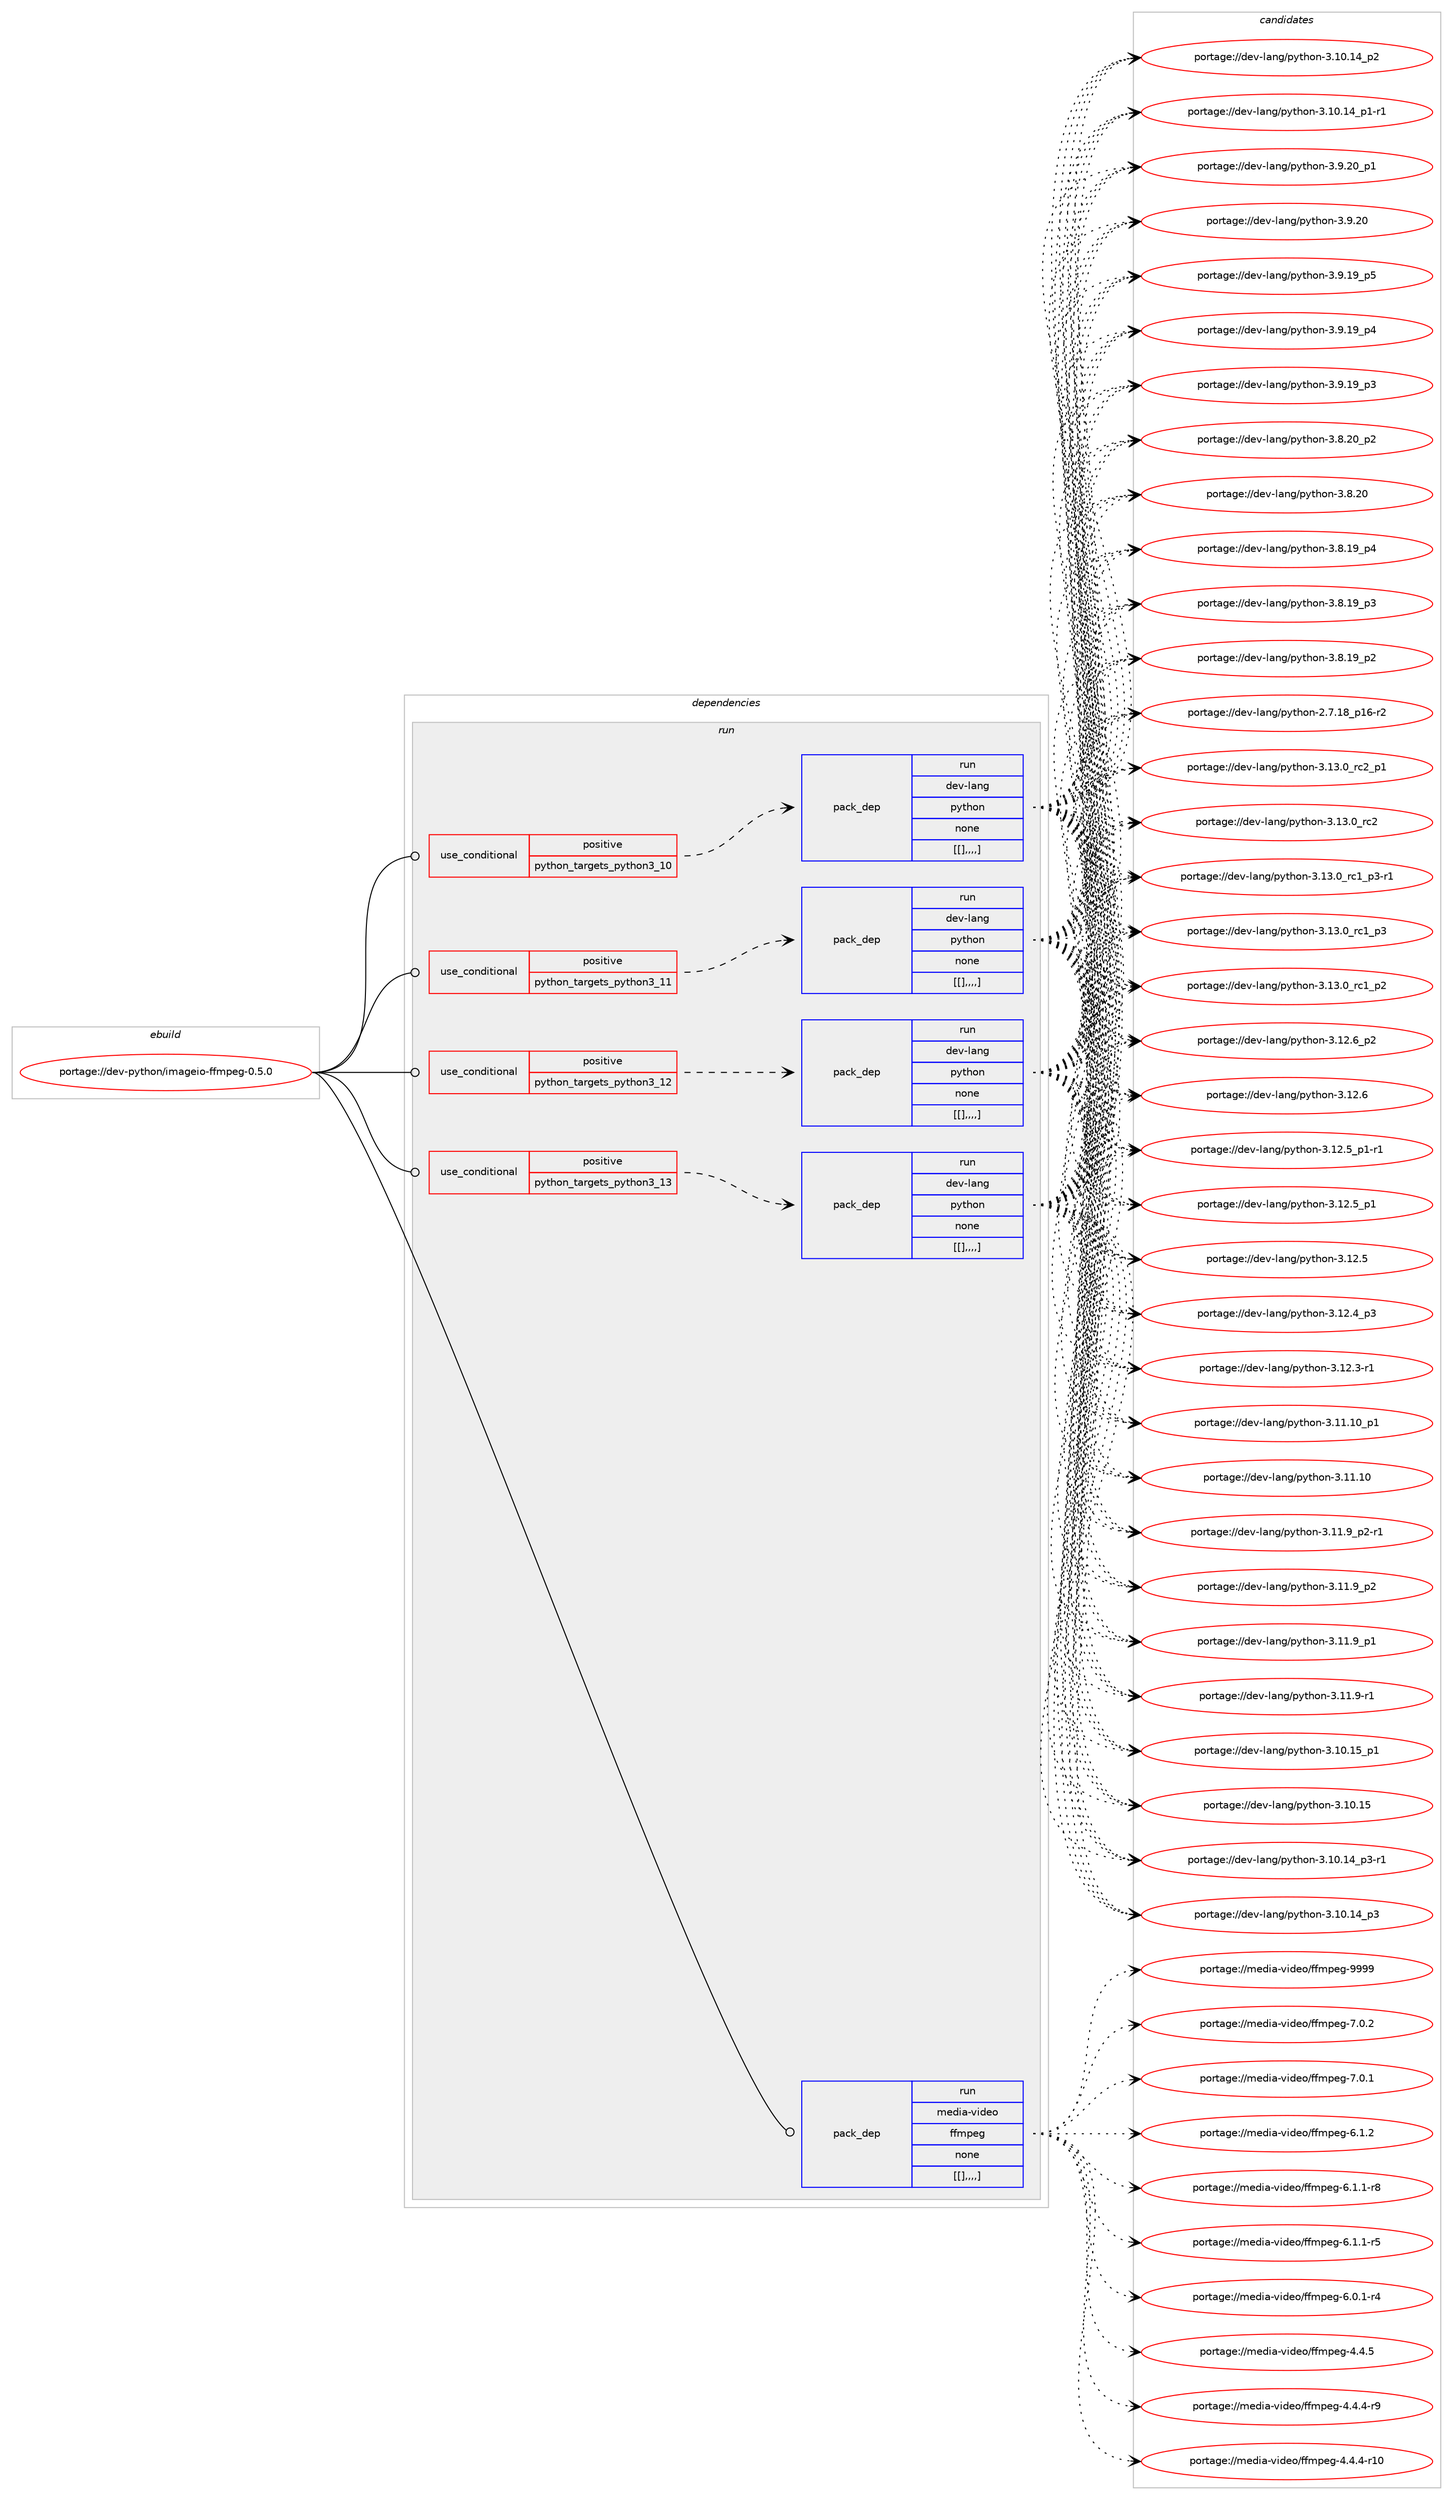 digraph prolog {

# *************
# Graph options
# *************

newrank=true;
concentrate=true;
compound=true;
graph [rankdir=LR,fontname=Helvetica,fontsize=10,ranksep=1.5];#, ranksep=2.5, nodesep=0.2];
edge  [arrowhead=vee];
node  [fontname=Helvetica,fontsize=10];

# **********
# The ebuild
# **********

subgraph cluster_leftcol {
color=gray;
label=<<i>ebuild</i>>;
id [label="portage://dev-python/imageio-ffmpeg-0.5.0", color=red, width=4, href="../dev-python/imageio-ffmpeg-0.5.0.svg"];
}

# ****************
# The dependencies
# ****************

subgraph cluster_midcol {
color=gray;
label=<<i>dependencies</i>>;
subgraph cluster_compile {
fillcolor="#eeeeee";
style=filled;
label=<<i>compile</i>>;
}
subgraph cluster_compileandrun {
fillcolor="#eeeeee";
style=filled;
label=<<i>compile and run</i>>;
}
subgraph cluster_run {
fillcolor="#eeeeee";
style=filled;
label=<<i>run</i>>;
subgraph cond34682 {
dependency149924 [label=<<TABLE BORDER="0" CELLBORDER="1" CELLSPACING="0" CELLPADDING="4"><TR><TD ROWSPAN="3" CELLPADDING="10">use_conditional</TD></TR><TR><TD>positive</TD></TR><TR><TD>python_targets_python3_10</TD></TR></TABLE>>, shape=none, color=red];
subgraph pack114028 {
dependency149925 [label=<<TABLE BORDER="0" CELLBORDER="1" CELLSPACING="0" CELLPADDING="4" WIDTH="220"><TR><TD ROWSPAN="6" CELLPADDING="30">pack_dep</TD></TR><TR><TD WIDTH="110">run</TD></TR><TR><TD>dev-lang</TD></TR><TR><TD>python</TD></TR><TR><TD>none</TD></TR><TR><TD>[[],,,,]</TD></TR></TABLE>>, shape=none, color=blue];
}
dependency149924:e -> dependency149925:w [weight=20,style="dashed",arrowhead="vee"];
}
id:e -> dependency149924:w [weight=20,style="solid",arrowhead="odot"];
subgraph cond34683 {
dependency149926 [label=<<TABLE BORDER="0" CELLBORDER="1" CELLSPACING="0" CELLPADDING="4"><TR><TD ROWSPAN="3" CELLPADDING="10">use_conditional</TD></TR><TR><TD>positive</TD></TR><TR><TD>python_targets_python3_11</TD></TR></TABLE>>, shape=none, color=red];
subgraph pack114029 {
dependency149927 [label=<<TABLE BORDER="0" CELLBORDER="1" CELLSPACING="0" CELLPADDING="4" WIDTH="220"><TR><TD ROWSPAN="6" CELLPADDING="30">pack_dep</TD></TR><TR><TD WIDTH="110">run</TD></TR><TR><TD>dev-lang</TD></TR><TR><TD>python</TD></TR><TR><TD>none</TD></TR><TR><TD>[[],,,,]</TD></TR></TABLE>>, shape=none, color=blue];
}
dependency149926:e -> dependency149927:w [weight=20,style="dashed",arrowhead="vee"];
}
id:e -> dependency149926:w [weight=20,style="solid",arrowhead="odot"];
subgraph cond34684 {
dependency149928 [label=<<TABLE BORDER="0" CELLBORDER="1" CELLSPACING="0" CELLPADDING="4"><TR><TD ROWSPAN="3" CELLPADDING="10">use_conditional</TD></TR><TR><TD>positive</TD></TR><TR><TD>python_targets_python3_12</TD></TR></TABLE>>, shape=none, color=red];
subgraph pack114030 {
dependency149929 [label=<<TABLE BORDER="0" CELLBORDER="1" CELLSPACING="0" CELLPADDING="4" WIDTH="220"><TR><TD ROWSPAN="6" CELLPADDING="30">pack_dep</TD></TR><TR><TD WIDTH="110">run</TD></TR><TR><TD>dev-lang</TD></TR><TR><TD>python</TD></TR><TR><TD>none</TD></TR><TR><TD>[[],,,,]</TD></TR></TABLE>>, shape=none, color=blue];
}
dependency149928:e -> dependency149929:w [weight=20,style="dashed",arrowhead="vee"];
}
id:e -> dependency149928:w [weight=20,style="solid",arrowhead="odot"];
subgraph cond34685 {
dependency149930 [label=<<TABLE BORDER="0" CELLBORDER="1" CELLSPACING="0" CELLPADDING="4"><TR><TD ROWSPAN="3" CELLPADDING="10">use_conditional</TD></TR><TR><TD>positive</TD></TR><TR><TD>python_targets_python3_13</TD></TR></TABLE>>, shape=none, color=red];
subgraph pack114031 {
dependency149931 [label=<<TABLE BORDER="0" CELLBORDER="1" CELLSPACING="0" CELLPADDING="4" WIDTH="220"><TR><TD ROWSPAN="6" CELLPADDING="30">pack_dep</TD></TR><TR><TD WIDTH="110">run</TD></TR><TR><TD>dev-lang</TD></TR><TR><TD>python</TD></TR><TR><TD>none</TD></TR><TR><TD>[[],,,,]</TD></TR></TABLE>>, shape=none, color=blue];
}
dependency149930:e -> dependency149931:w [weight=20,style="dashed",arrowhead="vee"];
}
id:e -> dependency149930:w [weight=20,style="solid",arrowhead="odot"];
subgraph pack114032 {
dependency149932 [label=<<TABLE BORDER="0" CELLBORDER="1" CELLSPACING="0" CELLPADDING="4" WIDTH="220"><TR><TD ROWSPAN="6" CELLPADDING="30">pack_dep</TD></TR><TR><TD WIDTH="110">run</TD></TR><TR><TD>media-video</TD></TR><TR><TD>ffmpeg</TD></TR><TR><TD>none</TD></TR><TR><TD>[[],,,,]</TD></TR></TABLE>>, shape=none, color=blue];
}
id:e -> dependency149932:w [weight=20,style="solid",arrowhead="odot"];
}
}

# **************
# The candidates
# **************

subgraph cluster_choices {
rank=same;
color=gray;
label=<<i>candidates</i>>;

subgraph choice114028 {
color=black;
nodesep=1;
choice100101118451089711010347112121116104111110455146495146489511499509511249 [label="portage://dev-lang/python-3.13.0_rc2_p1", color=red, width=4,href="../dev-lang/python-3.13.0_rc2_p1.svg"];
choice10010111845108971101034711212111610411111045514649514648951149950 [label="portage://dev-lang/python-3.13.0_rc2", color=red, width=4,href="../dev-lang/python-3.13.0_rc2.svg"];
choice1001011184510897110103471121211161041111104551464951464895114994995112514511449 [label="portage://dev-lang/python-3.13.0_rc1_p3-r1", color=red, width=4,href="../dev-lang/python-3.13.0_rc1_p3-r1.svg"];
choice100101118451089711010347112121116104111110455146495146489511499499511251 [label="portage://dev-lang/python-3.13.0_rc1_p3", color=red, width=4,href="../dev-lang/python-3.13.0_rc1_p3.svg"];
choice100101118451089711010347112121116104111110455146495146489511499499511250 [label="portage://dev-lang/python-3.13.0_rc1_p2", color=red, width=4,href="../dev-lang/python-3.13.0_rc1_p2.svg"];
choice100101118451089711010347112121116104111110455146495046549511250 [label="portage://dev-lang/python-3.12.6_p2", color=red, width=4,href="../dev-lang/python-3.12.6_p2.svg"];
choice10010111845108971101034711212111610411111045514649504654 [label="portage://dev-lang/python-3.12.6", color=red, width=4,href="../dev-lang/python-3.12.6.svg"];
choice1001011184510897110103471121211161041111104551464950465395112494511449 [label="portage://dev-lang/python-3.12.5_p1-r1", color=red, width=4,href="../dev-lang/python-3.12.5_p1-r1.svg"];
choice100101118451089711010347112121116104111110455146495046539511249 [label="portage://dev-lang/python-3.12.5_p1", color=red, width=4,href="../dev-lang/python-3.12.5_p1.svg"];
choice10010111845108971101034711212111610411111045514649504653 [label="portage://dev-lang/python-3.12.5", color=red, width=4,href="../dev-lang/python-3.12.5.svg"];
choice100101118451089711010347112121116104111110455146495046529511251 [label="portage://dev-lang/python-3.12.4_p3", color=red, width=4,href="../dev-lang/python-3.12.4_p3.svg"];
choice100101118451089711010347112121116104111110455146495046514511449 [label="portage://dev-lang/python-3.12.3-r1", color=red, width=4,href="../dev-lang/python-3.12.3-r1.svg"];
choice10010111845108971101034711212111610411111045514649494649489511249 [label="portage://dev-lang/python-3.11.10_p1", color=red, width=4,href="../dev-lang/python-3.11.10_p1.svg"];
choice1001011184510897110103471121211161041111104551464949464948 [label="portage://dev-lang/python-3.11.10", color=red, width=4,href="../dev-lang/python-3.11.10.svg"];
choice1001011184510897110103471121211161041111104551464949465795112504511449 [label="portage://dev-lang/python-3.11.9_p2-r1", color=red, width=4,href="../dev-lang/python-3.11.9_p2-r1.svg"];
choice100101118451089711010347112121116104111110455146494946579511250 [label="portage://dev-lang/python-3.11.9_p2", color=red, width=4,href="../dev-lang/python-3.11.9_p2.svg"];
choice100101118451089711010347112121116104111110455146494946579511249 [label="portage://dev-lang/python-3.11.9_p1", color=red, width=4,href="../dev-lang/python-3.11.9_p1.svg"];
choice100101118451089711010347112121116104111110455146494946574511449 [label="portage://dev-lang/python-3.11.9-r1", color=red, width=4,href="../dev-lang/python-3.11.9-r1.svg"];
choice10010111845108971101034711212111610411111045514649484649539511249 [label="portage://dev-lang/python-3.10.15_p1", color=red, width=4,href="../dev-lang/python-3.10.15_p1.svg"];
choice1001011184510897110103471121211161041111104551464948464953 [label="portage://dev-lang/python-3.10.15", color=red, width=4,href="../dev-lang/python-3.10.15.svg"];
choice100101118451089711010347112121116104111110455146494846495295112514511449 [label="portage://dev-lang/python-3.10.14_p3-r1", color=red, width=4,href="../dev-lang/python-3.10.14_p3-r1.svg"];
choice10010111845108971101034711212111610411111045514649484649529511251 [label="portage://dev-lang/python-3.10.14_p3", color=red, width=4,href="../dev-lang/python-3.10.14_p3.svg"];
choice10010111845108971101034711212111610411111045514649484649529511250 [label="portage://dev-lang/python-3.10.14_p2", color=red, width=4,href="../dev-lang/python-3.10.14_p2.svg"];
choice100101118451089711010347112121116104111110455146494846495295112494511449 [label="portage://dev-lang/python-3.10.14_p1-r1", color=red, width=4,href="../dev-lang/python-3.10.14_p1-r1.svg"];
choice100101118451089711010347112121116104111110455146574650489511249 [label="portage://dev-lang/python-3.9.20_p1", color=red, width=4,href="../dev-lang/python-3.9.20_p1.svg"];
choice10010111845108971101034711212111610411111045514657465048 [label="portage://dev-lang/python-3.9.20", color=red, width=4,href="../dev-lang/python-3.9.20.svg"];
choice100101118451089711010347112121116104111110455146574649579511253 [label="portage://dev-lang/python-3.9.19_p5", color=red, width=4,href="../dev-lang/python-3.9.19_p5.svg"];
choice100101118451089711010347112121116104111110455146574649579511252 [label="portage://dev-lang/python-3.9.19_p4", color=red, width=4,href="../dev-lang/python-3.9.19_p4.svg"];
choice100101118451089711010347112121116104111110455146574649579511251 [label="portage://dev-lang/python-3.9.19_p3", color=red, width=4,href="../dev-lang/python-3.9.19_p3.svg"];
choice100101118451089711010347112121116104111110455146564650489511250 [label="portage://dev-lang/python-3.8.20_p2", color=red, width=4,href="../dev-lang/python-3.8.20_p2.svg"];
choice10010111845108971101034711212111610411111045514656465048 [label="portage://dev-lang/python-3.8.20", color=red, width=4,href="../dev-lang/python-3.8.20.svg"];
choice100101118451089711010347112121116104111110455146564649579511252 [label="portage://dev-lang/python-3.8.19_p4", color=red, width=4,href="../dev-lang/python-3.8.19_p4.svg"];
choice100101118451089711010347112121116104111110455146564649579511251 [label="portage://dev-lang/python-3.8.19_p3", color=red, width=4,href="../dev-lang/python-3.8.19_p3.svg"];
choice100101118451089711010347112121116104111110455146564649579511250 [label="portage://dev-lang/python-3.8.19_p2", color=red, width=4,href="../dev-lang/python-3.8.19_p2.svg"];
choice100101118451089711010347112121116104111110455046554649569511249544511450 [label="portage://dev-lang/python-2.7.18_p16-r2", color=red, width=4,href="../dev-lang/python-2.7.18_p16-r2.svg"];
dependency149925:e -> choice100101118451089711010347112121116104111110455146495146489511499509511249:w [style=dotted,weight="100"];
dependency149925:e -> choice10010111845108971101034711212111610411111045514649514648951149950:w [style=dotted,weight="100"];
dependency149925:e -> choice1001011184510897110103471121211161041111104551464951464895114994995112514511449:w [style=dotted,weight="100"];
dependency149925:e -> choice100101118451089711010347112121116104111110455146495146489511499499511251:w [style=dotted,weight="100"];
dependency149925:e -> choice100101118451089711010347112121116104111110455146495146489511499499511250:w [style=dotted,weight="100"];
dependency149925:e -> choice100101118451089711010347112121116104111110455146495046549511250:w [style=dotted,weight="100"];
dependency149925:e -> choice10010111845108971101034711212111610411111045514649504654:w [style=dotted,weight="100"];
dependency149925:e -> choice1001011184510897110103471121211161041111104551464950465395112494511449:w [style=dotted,weight="100"];
dependency149925:e -> choice100101118451089711010347112121116104111110455146495046539511249:w [style=dotted,weight="100"];
dependency149925:e -> choice10010111845108971101034711212111610411111045514649504653:w [style=dotted,weight="100"];
dependency149925:e -> choice100101118451089711010347112121116104111110455146495046529511251:w [style=dotted,weight="100"];
dependency149925:e -> choice100101118451089711010347112121116104111110455146495046514511449:w [style=dotted,weight="100"];
dependency149925:e -> choice10010111845108971101034711212111610411111045514649494649489511249:w [style=dotted,weight="100"];
dependency149925:e -> choice1001011184510897110103471121211161041111104551464949464948:w [style=dotted,weight="100"];
dependency149925:e -> choice1001011184510897110103471121211161041111104551464949465795112504511449:w [style=dotted,weight="100"];
dependency149925:e -> choice100101118451089711010347112121116104111110455146494946579511250:w [style=dotted,weight="100"];
dependency149925:e -> choice100101118451089711010347112121116104111110455146494946579511249:w [style=dotted,weight="100"];
dependency149925:e -> choice100101118451089711010347112121116104111110455146494946574511449:w [style=dotted,weight="100"];
dependency149925:e -> choice10010111845108971101034711212111610411111045514649484649539511249:w [style=dotted,weight="100"];
dependency149925:e -> choice1001011184510897110103471121211161041111104551464948464953:w [style=dotted,weight="100"];
dependency149925:e -> choice100101118451089711010347112121116104111110455146494846495295112514511449:w [style=dotted,weight="100"];
dependency149925:e -> choice10010111845108971101034711212111610411111045514649484649529511251:w [style=dotted,weight="100"];
dependency149925:e -> choice10010111845108971101034711212111610411111045514649484649529511250:w [style=dotted,weight="100"];
dependency149925:e -> choice100101118451089711010347112121116104111110455146494846495295112494511449:w [style=dotted,weight="100"];
dependency149925:e -> choice100101118451089711010347112121116104111110455146574650489511249:w [style=dotted,weight="100"];
dependency149925:e -> choice10010111845108971101034711212111610411111045514657465048:w [style=dotted,weight="100"];
dependency149925:e -> choice100101118451089711010347112121116104111110455146574649579511253:w [style=dotted,weight="100"];
dependency149925:e -> choice100101118451089711010347112121116104111110455146574649579511252:w [style=dotted,weight="100"];
dependency149925:e -> choice100101118451089711010347112121116104111110455146574649579511251:w [style=dotted,weight="100"];
dependency149925:e -> choice100101118451089711010347112121116104111110455146564650489511250:w [style=dotted,weight="100"];
dependency149925:e -> choice10010111845108971101034711212111610411111045514656465048:w [style=dotted,weight="100"];
dependency149925:e -> choice100101118451089711010347112121116104111110455146564649579511252:w [style=dotted,weight="100"];
dependency149925:e -> choice100101118451089711010347112121116104111110455146564649579511251:w [style=dotted,weight="100"];
dependency149925:e -> choice100101118451089711010347112121116104111110455146564649579511250:w [style=dotted,weight="100"];
dependency149925:e -> choice100101118451089711010347112121116104111110455046554649569511249544511450:w [style=dotted,weight="100"];
}
subgraph choice114029 {
color=black;
nodesep=1;
choice100101118451089711010347112121116104111110455146495146489511499509511249 [label="portage://dev-lang/python-3.13.0_rc2_p1", color=red, width=4,href="../dev-lang/python-3.13.0_rc2_p1.svg"];
choice10010111845108971101034711212111610411111045514649514648951149950 [label="portage://dev-lang/python-3.13.0_rc2", color=red, width=4,href="../dev-lang/python-3.13.0_rc2.svg"];
choice1001011184510897110103471121211161041111104551464951464895114994995112514511449 [label="portage://dev-lang/python-3.13.0_rc1_p3-r1", color=red, width=4,href="../dev-lang/python-3.13.0_rc1_p3-r1.svg"];
choice100101118451089711010347112121116104111110455146495146489511499499511251 [label="portage://dev-lang/python-3.13.0_rc1_p3", color=red, width=4,href="../dev-lang/python-3.13.0_rc1_p3.svg"];
choice100101118451089711010347112121116104111110455146495146489511499499511250 [label="portage://dev-lang/python-3.13.0_rc1_p2", color=red, width=4,href="../dev-lang/python-3.13.0_rc1_p2.svg"];
choice100101118451089711010347112121116104111110455146495046549511250 [label="portage://dev-lang/python-3.12.6_p2", color=red, width=4,href="../dev-lang/python-3.12.6_p2.svg"];
choice10010111845108971101034711212111610411111045514649504654 [label="portage://dev-lang/python-3.12.6", color=red, width=4,href="../dev-lang/python-3.12.6.svg"];
choice1001011184510897110103471121211161041111104551464950465395112494511449 [label="portage://dev-lang/python-3.12.5_p1-r1", color=red, width=4,href="../dev-lang/python-3.12.5_p1-r1.svg"];
choice100101118451089711010347112121116104111110455146495046539511249 [label="portage://dev-lang/python-3.12.5_p1", color=red, width=4,href="../dev-lang/python-3.12.5_p1.svg"];
choice10010111845108971101034711212111610411111045514649504653 [label="portage://dev-lang/python-3.12.5", color=red, width=4,href="../dev-lang/python-3.12.5.svg"];
choice100101118451089711010347112121116104111110455146495046529511251 [label="portage://dev-lang/python-3.12.4_p3", color=red, width=4,href="../dev-lang/python-3.12.4_p3.svg"];
choice100101118451089711010347112121116104111110455146495046514511449 [label="portage://dev-lang/python-3.12.3-r1", color=red, width=4,href="../dev-lang/python-3.12.3-r1.svg"];
choice10010111845108971101034711212111610411111045514649494649489511249 [label="portage://dev-lang/python-3.11.10_p1", color=red, width=4,href="../dev-lang/python-3.11.10_p1.svg"];
choice1001011184510897110103471121211161041111104551464949464948 [label="portage://dev-lang/python-3.11.10", color=red, width=4,href="../dev-lang/python-3.11.10.svg"];
choice1001011184510897110103471121211161041111104551464949465795112504511449 [label="portage://dev-lang/python-3.11.9_p2-r1", color=red, width=4,href="../dev-lang/python-3.11.9_p2-r1.svg"];
choice100101118451089711010347112121116104111110455146494946579511250 [label="portage://dev-lang/python-3.11.9_p2", color=red, width=4,href="../dev-lang/python-3.11.9_p2.svg"];
choice100101118451089711010347112121116104111110455146494946579511249 [label="portage://dev-lang/python-3.11.9_p1", color=red, width=4,href="../dev-lang/python-3.11.9_p1.svg"];
choice100101118451089711010347112121116104111110455146494946574511449 [label="portage://dev-lang/python-3.11.9-r1", color=red, width=4,href="../dev-lang/python-3.11.9-r1.svg"];
choice10010111845108971101034711212111610411111045514649484649539511249 [label="portage://dev-lang/python-3.10.15_p1", color=red, width=4,href="../dev-lang/python-3.10.15_p1.svg"];
choice1001011184510897110103471121211161041111104551464948464953 [label="portage://dev-lang/python-3.10.15", color=red, width=4,href="../dev-lang/python-3.10.15.svg"];
choice100101118451089711010347112121116104111110455146494846495295112514511449 [label="portage://dev-lang/python-3.10.14_p3-r1", color=red, width=4,href="../dev-lang/python-3.10.14_p3-r1.svg"];
choice10010111845108971101034711212111610411111045514649484649529511251 [label="portage://dev-lang/python-3.10.14_p3", color=red, width=4,href="../dev-lang/python-3.10.14_p3.svg"];
choice10010111845108971101034711212111610411111045514649484649529511250 [label="portage://dev-lang/python-3.10.14_p2", color=red, width=4,href="../dev-lang/python-3.10.14_p2.svg"];
choice100101118451089711010347112121116104111110455146494846495295112494511449 [label="portage://dev-lang/python-3.10.14_p1-r1", color=red, width=4,href="../dev-lang/python-3.10.14_p1-r1.svg"];
choice100101118451089711010347112121116104111110455146574650489511249 [label="portage://dev-lang/python-3.9.20_p1", color=red, width=4,href="../dev-lang/python-3.9.20_p1.svg"];
choice10010111845108971101034711212111610411111045514657465048 [label="portage://dev-lang/python-3.9.20", color=red, width=4,href="../dev-lang/python-3.9.20.svg"];
choice100101118451089711010347112121116104111110455146574649579511253 [label="portage://dev-lang/python-3.9.19_p5", color=red, width=4,href="../dev-lang/python-3.9.19_p5.svg"];
choice100101118451089711010347112121116104111110455146574649579511252 [label="portage://dev-lang/python-3.9.19_p4", color=red, width=4,href="../dev-lang/python-3.9.19_p4.svg"];
choice100101118451089711010347112121116104111110455146574649579511251 [label="portage://dev-lang/python-3.9.19_p3", color=red, width=4,href="../dev-lang/python-3.9.19_p3.svg"];
choice100101118451089711010347112121116104111110455146564650489511250 [label="portage://dev-lang/python-3.8.20_p2", color=red, width=4,href="../dev-lang/python-3.8.20_p2.svg"];
choice10010111845108971101034711212111610411111045514656465048 [label="portage://dev-lang/python-3.8.20", color=red, width=4,href="../dev-lang/python-3.8.20.svg"];
choice100101118451089711010347112121116104111110455146564649579511252 [label="portage://dev-lang/python-3.8.19_p4", color=red, width=4,href="../dev-lang/python-3.8.19_p4.svg"];
choice100101118451089711010347112121116104111110455146564649579511251 [label="portage://dev-lang/python-3.8.19_p3", color=red, width=4,href="../dev-lang/python-3.8.19_p3.svg"];
choice100101118451089711010347112121116104111110455146564649579511250 [label="portage://dev-lang/python-3.8.19_p2", color=red, width=4,href="../dev-lang/python-3.8.19_p2.svg"];
choice100101118451089711010347112121116104111110455046554649569511249544511450 [label="portage://dev-lang/python-2.7.18_p16-r2", color=red, width=4,href="../dev-lang/python-2.7.18_p16-r2.svg"];
dependency149927:e -> choice100101118451089711010347112121116104111110455146495146489511499509511249:w [style=dotted,weight="100"];
dependency149927:e -> choice10010111845108971101034711212111610411111045514649514648951149950:w [style=dotted,weight="100"];
dependency149927:e -> choice1001011184510897110103471121211161041111104551464951464895114994995112514511449:w [style=dotted,weight="100"];
dependency149927:e -> choice100101118451089711010347112121116104111110455146495146489511499499511251:w [style=dotted,weight="100"];
dependency149927:e -> choice100101118451089711010347112121116104111110455146495146489511499499511250:w [style=dotted,weight="100"];
dependency149927:e -> choice100101118451089711010347112121116104111110455146495046549511250:w [style=dotted,weight="100"];
dependency149927:e -> choice10010111845108971101034711212111610411111045514649504654:w [style=dotted,weight="100"];
dependency149927:e -> choice1001011184510897110103471121211161041111104551464950465395112494511449:w [style=dotted,weight="100"];
dependency149927:e -> choice100101118451089711010347112121116104111110455146495046539511249:w [style=dotted,weight="100"];
dependency149927:e -> choice10010111845108971101034711212111610411111045514649504653:w [style=dotted,weight="100"];
dependency149927:e -> choice100101118451089711010347112121116104111110455146495046529511251:w [style=dotted,weight="100"];
dependency149927:e -> choice100101118451089711010347112121116104111110455146495046514511449:w [style=dotted,weight="100"];
dependency149927:e -> choice10010111845108971101034711212111610411111045514649494649489511249:w [style=dotted,weight="100"];
dependency149927:e -> choice1001011184510897110103471121211161041111104551464949464948:w [style=dotted,weight="100"];
dependency149927:e -> choice1001011184510897110103471121211161041111104551464949465795112504511449:w [style=dotted,weight="100"];
dependency149927:e -> choice100101118451089711010347112121116104111110455146494946579511250:w [style=dotted,weight="100"];
dependency149927:e -> choice100101118451089711010347112121116104111110455146494946579511249:w [style=dotted,weight="100"];
dependency149927:e -> choice100101118451089711010347112121116104111110455146494946574511449:w [style=dotted,weight="100"];
dependency149927:e -> choice10010111845108971101034711212111610411111045514649484649539511249:w [style=dotted,weight="100"];
dependency149927:e -> choice1001011184510897110103471121211161041111104551464948464953:w [style=dotted,weight="100"];
dependency149927:e -> choice100101118451089711010347112121116104111110455146494846495295112514511449:w [style=dotted,weight="100"];
dependency149927:e -> choice10010111845108971101034711212111610411111045514649484649529511251:w [style=dotted,weight="100"];
dependency149927:e -> choice10010111845108971101034711212111610411111045514649484649529511250:w [style=dotted,weight="100"];
dependency149927:e -> choice100101118451089711010347112121116104111110455146494846495295112494511449:w [style=dotted,weight="100"];
dependency149927:e -> choice100101118451089711010347112121116104111110455146574650489511249:w [style=dotted,weight="100"];
dependency149927:e -> choice10010111845108971101034711212111610411111045514657465048:w [style=dotted,weight="100"];
dependency149927:e -> choice100101118451089711010347112121116104111110455146574649579511253:w [style=dotted,weight="100"];
dependency149927:e -> choice100101118451089711010347112121116104111110455146574649579511252:w [style=dotted,weight="100"];
dependency149927:e -> choice100101118451089711010347112121116104111110455146574649579511251:w [style=dotted,weight="100"];
dependency149927:e -> choice100101118451089711010347112121116104111110455146564650489511250:w [style=dotted,weight="100"];
dependency149927:e -> choice10010111845108971101034711212111610411111045514656465048:w [style=dotted,weight="100"];
dependency149927:e -> choice100101118451089711010347112121116104111110455146564649579511252:w [style=dotted,weight="100"];
dependency149927:e -> choice100101118451089711010347112121116104111110455146564649579511251:w [style=dotted,weight="100"];
dependency149927:e -> choice100101118451089711010347112121116104111110455146564649579511250:w [style=dotted,weight="100"];
dependency149927:e -> choice100101118451089711010347112121116104111110455046554649569511249544511450:w [style=dotted,weight="100"];
}
subgraph choice114030 {
color=black;
nodesep=1;
choice100101118451089711010347112121116104111110455146495146489511499509511249 [label="portage://dev-lang/python-3.13.0_rc2_p1", color=red, width=4,href="../dev-lang/python-3.13.0_rc2_p1.svg"];
choice10010111845108971101034711212111610411111045514649514648951149950 [label="portage://dev-lang/python-3.13.0_rc2", color=red, width=4,href="../dev-lang/python-3.13.0_rc2.svg"];
choice1001011184510897110103471121211161041111104551464951464895114994995112514511449 [label="portage://dev-lang/python-3.13.0_rc1_p3-r1", color=red, width=4,href="../dev-lang/python-3.13.0_rc1_p3-r1.svg"];
choice100101118451089711010347112121116104111110455146495146489511499499511251 [label="portage://dev-lang/python-3.13.0_rc1_p3", color=red, width=4,href="../dev-lang/python-3.13.0_rc1_p3.svg"];
choice100101118451089711010347112121116104111110455146495146489511499499511250 [label="portage://dev-lang/python-3.13.0_rc1_p2", color=red, width=4,href="../dev-lang/python-3.13.0_rc1_p2.svg"];
choice100101118451089711010347112121116104111110455146495046549511250 [label="portage://dev-lang/python-3.12.6_p2", color=red, width=4,href="../dev-lang/python-3.12.6_p2.svg"];
choice10010111845108971101034711212111610411111045514649504654 [label="portage://dev-lang/python-3.12.6", color=red, width=4,href="../dev-lang/python-3.12.6.svg"];
choice1001011184510897110103471121211161041111104551464950465395112494511449 [label="portage://dev-lang/python-3.12.5_p1-r1", color=red, width=4,href="../dev-lang/python-3.12.5_p1-r1.svg"];
choice100101118451089711010347112121116104111110455146495046539511249 [label="portage://dev-lang/python-3.12.5_p1", color=red, width=4,href="../dev-lang/python-3.12.5_p1.svg"];
choice10010111845108971101034711212111610411111045514649504653 [label="portage://dev-lang/python-3.12.5", color=red, width=4,href="../dev-lang/python-3.12.5.svg"];
choice100101118451089711010347112121116104111110455146495046529511251 [label="portage://dev-lang/python-3.12.4_p3", color=red, width=4,href="../dev-lang/python-3.12.4_p3.svg"];
choice100101118451089711010347112121116104111110455146495046514511449 [label="portage://dev-lang/python-3.12.3-r1", color=red, width=4,href="../dev-lang/python-3.12.3-r1.svg"];
choice10010111845108971101034711212111610411111045514649494649489511249 [label="portage://dev-lang/python-3.11.10_p1", color=red, width=4,href="../dev-lang/python-3.11.10_p1.svg"];
choice1001011184510897110103471121211161041111104551464949464948 [label="portage://dev-lang/python-3.11.10", color=red, width=4,href="../dev-lang/python-3.11.10.svg"];
choice1001011184510897110103471121211161041111104551464949465795112504511449 [label="portage://dev-lang/python-3.11.9_p2-r1", color=red, width=4,href="../dev-lang/python-3.11.9_p2-r1.svg"];
choice100101118451089711010347112121116104111110455146494946579511250 [label="portage://dev-lang/python-3.11.9_p2", color=red, width=4,href="../dev-lang/python-3.11.9_p2.svg"];
choice100101118451089711010347112121116104111110455146494946579511249 [label="portage://dev-lang/python-3.11.9_p1", color=red, width=4,href="../dev-lang/python-3.11.9_p1.svg"];
choice100101118451089711010347112121116104111110455146494946574511449 [label="portage://dev-lang/python-3.11.9-r1", color=red, width=4,href="../dev-lang/python-3.11.9-r1.svg"];
choice10010111845108971101034711212111610411111045514649484649539511249 [label="portage://dev-lang/python-3.10.15_p1", color=red, width=4,href="../dev-lang/python-3.10.15_p1.svg"];
choice1001011184510897110103471121211161041111104551464948464953 [label="portage://dev-lang/python-3.10.15", color=red, width=4,href="../dev-lang/python-3.10.15.svg"];
choice100101118451089711010347112121116104111110455146494846495295112514511449 [label="portage://dev-lang/python-3.10.14_p3-r1", color=red, width=4,href="../dev-lang/python-3.10.14_p3-r1.svg"];
choice10010111845108971101034711212111610411111045514649484649529511251 [label="portage://dev-lang/python-3.10.14_p3", color=red, width=4,href="../dev-lang/python-3.10.14_p3.svg"];
choice10010111845108971101034711212111610411111045514649484649529511250 [label="portage://dev-lang/python-3.10.14_p2", color=red, width=4,href="../dev-lang/python-3.10.14_p2.svg"];
choice100101118451089711010347112121116104111110455146494846495295112494511449 [label="portage://dev-lang/python-3.10.14_p1-r1", color=red, width=4,href="../dev-lang/python-3.10.14_p1-r1.svg"];
choice100101118451089711010347112121116104111110455146574650489511249 [label="portage://dev-lang/python-3.9.20_p1", color=red, width=4,href="../dev-lang/python-3.9.20_p1.svg"];
choice10010111845108971101034711212111610411111045514657465048 [label="portage://dev-lang/python-3.9.20", color=red, width=4,href="../dev-lang/python-3.9.20.svg"];
choice100101118451089711010347112121116104111110455146574649579511253 [label="portage://dev-lang/python-3.9.19_p5", color=red, width=4,href="../dev-lang/python-3.9.19_p5.svg"];
choice100101118451089711010347112121116104111110455146574649579511252 [label="portage://dev-lang/python-3.9.19_p4", color=red, width=4,href="../dev-lang/python-3.9.19_p4.svg"];
choice100101118451089711010347112121116104111110455146574649579511251 [label="portage://dev-lang/python-3.9.19_p3", color=red, width=4,href="../dev-lang/python-3.9.19_p3.svg"];
choice100101118451089711010347112121116104111110455146564650489511250 [label="portage://dev-lang/python-3.8.20_p2", color=red, width=4,href="../dev-lang/python-3.8.20_p2.svg"];
choice10010111845108971101034711212111610411111045514656465048 [label="portage://dev-lang/python-3.8.20", color=red, width=4,href="../dev-lang/python-3.8.20.svg"];
choice100101118451089711010347112121116104111110455146564649579511252 [label="portage://dev-lang/python-3.8.19_p4", color=red, width=4,href="../dev-lang/python-3.8.19_p4.svg"];
choice100101118451089711010347112121116104111110455146564649579511251 [label="portage://dev-lang/python-3.8.19_p3", color=red, width=4,href="../dev-lang/python-3.8.19_p3.svg"];
choice100101118451089711010347112121116104111110455146564649579511250 [label="portage://dev-lang/python-3.8.19_p2", color=red, width=4,href="../dev-lang/python-3.8.19_p2.svg"];
choice100101118451089711010347112121116104111110455046554649569511249544511450 [label="portage://dev-lang/python-2.7.18_p16-r2", color=red, width=4,href="../dev-lang/python-2.7.18_p16-r2.svg"];
dependency149929:e -> choice100101118451089711010347112121116104111110455146495146489511499509511249:w [style=dotted,weight="100"];
dependency149929:e -> choice10010111845108971101034711212111610411111045514649514648951149950:w [style=dotted,weight="100"];
dependency149929:e -> choice1001011184510897110103471121211161041111104551464951464895114994995112514511449:w [style=dotted,weight="100"];
dependency149929:e -> choice100101118451089711010347112121116104111110455146495146489511499499511251:w [style=dotted,weight="100"];
dependency149929:e -> choice100101118451089711010347112121116104111110455146495146489511499499511250:w [style=dotted,weight="100"];
dependency149929:e -> choice100101118451089711010347112121116104111110455146495046549511250:w [style=dotted,weight="100"];
dependency149929:e -> choice10010111845108971101034711212111610411111045514649504654:w [style=dotted,weight="100"];
dependency149929:e -> choice1001011184510897110103471121211161041111104551464950465395112494511449:w [style=dotted,weight="100"];
dependency149929:e -> choice100101118451089711010347112121116104111110455146495046539511249:w [style=dotted,weight="100"];
dependency149929:e -> choice10010111845108971101034711212111610411111045514649504653:w [style=dotted,weight="100"];
dependency149929:e -> choice100101118451089711010347112121116104111110455146495046529511251:w [style=dotted,weight="100"];
dependency149929:e -> choice100101118451089711010347112121116104111110455146495046514511449:w [style=dotted,weight="100"];
dependency149929:e -> choice10010111845108971101034711212111610411111045514649494649489511249:w [style=dotted,weight="100"];
dependency149929:e -> choice1001011184510897110103471121211161041111104551464949464948:w [style=dotted,weight="100"];
dependency149929:e -> choice1001011184510897110103471121211161041111104551464949465795112504511449:w [style=dotted,weight="100"];
dependency149929:e -> choice100101118451089711010347112121116104111110455146494946579511250:w [style=dotted,weight="100"];
dependency149929:e -> choice100101118451089711010347112121116104111110455146494946579511249:w [style=dotted,weight="100"];
dependency149929:e -> choice100101118451089711010347112121116104111110455146494946574511449:w [style=dotted,weight="100"];
dependency149929:e -> choice10010111845108971101034711212111610411111045514649484649539511249:w [style=dotted,weight="100"];
dependency149929:e -> choice1001011184510897110103471121211161041111104551464948464953:w [style=dotted,weight="100"];
dependency149929:e -> choice100101118451089711010347112121116104111110455146494846495295112514511449:w [style=dotted,weight="100"];
dependency149929:e -> choice10010111845108971101034711212111610411111045514649484649529511251:w [style=dotted,weight="100"];
dependency149929:e -> choice10010111845108971101034711212111610411111045514649484649529511250:w [style=dotted,weight="100"];
dependency149929:e -> choice100101118451089711010347112121116104111110455146494846495295112494511449:w [style=dotted,weight="100"];
dependency149929:e -> choice100101118451089711010347112121116104111110455146574650489511249:w [style=dotted,weight="100"];
dependency149929:e -> choice10010111845108971101034711212111610411111045514657465048:w [style=dotted,weight="100"];
dependency149929:e -> choice100101118451089711010347112121116104111110455146574649579511253:w [style=dotted,weight="100"];
dependency149929:e -> choice100101118451089711010347112121116104111110455146574649579511252:w [style=dotted,weight="100"];
dependency149929:e -> choice100101118451089711010347112121116104111110455146574649579511251:w [style=dotted,weight="100"];
dependency149929:e -> choice100101118451089711010347112121116104111110455146564650489511250:w [style=dotted,weight="100"];
dependency149929:e -> choice10010111845108971101034711212111610411111045514656465048:w [style=dotted,weight="100"];
dependency149929:e -> choice100101118451089711010347112121116104111110455146564649579511252:w [style=dotted,weight="100"];
dependency149929:e -> choice100101118451089711010347112121116104111110455146564649579511251:w [style=dotted,weight="100"];
dependency149929:e -> choice100101118451089711010347112121116104111110455146564649579511250:w [style=dotted,weight="100"];
dependency149929:e -> choice100101118451089711010347112121116104111110455046554649569511249544511450:w [style=dotted,weight="100"];
}
subgraph choice114031 {
color=black;
nodesep=1;
choice100101118451089711010347112121116104111110455146495146489511499509511249 [label="portage://dev-lang/python-3.13.0_rc2_p1", color=red, width=4,href="../dev-lang/python-3.13.0_rc2_p1.svg"];
choice10010111845108971101034711212111610411111045514649514648951149950 [label="portage://dev-lang/python-3.13.0_rc2", color=red, width=4,href="../dev-lang/python-3.13.0_rc2.svg"];
choice1001011184510897110103471121211161041111104551464951464895114994995112514511449 [label="portage://dev-lang/python-3.13.0_rc1_p3-r1", color=red, width=4,href="../dev-lang/python-3.13.0_rc1_p3-r1.svg"];
choice100101118451089711010347112121116104111110455146495146489511499499511251 [label="portage://dev-lang/python-3.13.0_rc1_p3", color=red, width=4,href="../dev-lang/python-3.13.0_rc1_p3.svg"];
choice100101118451089711010347112121116104111110455146495146489511499499511250 [label="portage://dev-lang/python-3.13.0_rc1_p2", color=red, width=4,href="../dev-lang/python-3.13.0_rc1_p2.svg"];
choice100101118451089711010347112121116104111110455146495046549511250 [label="portage://dev-lang/python-3.12.6_p2", color=red, width=4,href="../dev-lang/python-3.12.6_p2.svg"];
choice10010111845108971101034711212111610411111045514649504654 [label="portage://dev-lang/python-3.12.6", color=red, width=4,href="../dev-lang/python-3.12.6.svg"];
choice1001011184510897110103471121211161041111104551464950465395112494511449 [label="portage://dev-lang/python-3.12.5_p1-r1", color=red, width=4,href="../dev-lang/python-3.12.5_p1-r1.svg"];
choice100101118451089711010347112121116104111110455146495046539511249 [label="portage://dev-lang/python-3.12.5_p1", color=red, width=4,href="../dev-lang/python-3.12.5_p1.svg"];
choice10010111845108971101034711212111610411111045514649504653 [label="portage://dev-lang/python-3.12.5", color=red, width=4,href="../dev-lang/python-3.12.5.svg"];
choice100101118451089711010347112121116104111110455146495046529511251 [label="portage://dev-lang/python-3.12.4_p3", color=red, width=4,href="../dev-lang/python-3.12.4_p3.svg"];
choice100101118451089711010347112121116104111110455146495046514511449 [label="portage://dev-lang/python-3.12.3-r1", color=red, width=4,href="../dev-lang/python-3.12.3-r1.svg"];
choice10010111845108971101034711212111610411111045514649494649489511249 [label="portage://dev-lang/python-3.11.10_p1", color=red, width=4,href="../dev-lang/python-3.11.10_p1.svg"];
choice1001011184510897110103471121211161041111104551464949464948 [label="portage://dev-lang/python-3.11.10", color=red, width=4,href="../dev-lang/python-3.11.10.svg"];
choice1001011184510897110103471121211161041111104551464949465795112504511449 [label="portage://dev-lang/python-3.11.9_p2-r1", color=red, width=4,href="../dev-lang/python-3.11.9_p2-r1.svg"];
choice100101118451089711010347112121116104111110455146494946579511250 [label="portage://dev-lang/python-3.11.9_p2", color=red, width=4,href="../dev-lang/python-3.11.9_p2.svg"];
choice100101118451089711010347112121116104111110455146494946579511249 [label="portage://dev-lang/python-3.11.9_p1", color=red, width=4,href="../dev-lang/python-3.11.9_p1.svg"];
choice100101118451089711010347112121116104111110455146494946574511449 [label="portage://dev-lang/python-3.11.9-r1", color=red, width=4,href="../dev-lang/python-3.11.9-r1.svg"];
choice10010111845108971101034711212111610411111045514649484649539511249 [label="portage://dev-lang/python-3.10.15_p1", color=red, width=4,href="../dev-lang/python-3.10.15_p1.svg"];
choice1001011184510897110103471121211161041111104551464948464953 [label="portage://dev-lang/python-3.10.15", color=red, width=4,href="../dev-lang/python-3.10.15.svg"];
choice100101118451089711010347112121116104111110455146494846495295112514511449 [label="portage://dev-lang/python-3.10.14_p3-r1", color=red, width=4,href="../dev-lang/python-3.10.14_p3-r1.svg"];
choice10010111845108971101034711212111610411111045514649484649529511251 [label="portage://dev-lang/python-3.10.14_p3", color=red, width=4,href="../dev-lang/python-3.10.14_p3.svg"];
choice10010111845108971101034711212111610411111045514649484649529511250 [label="portage://dev-lang/python-3.10.14_p2", color=red, width=4,href="../dev-lang/python-3.10.14_p2.svg"];
choice100101118451089711010347112121116104111110455146494846495295112494511449 [label="portage://dev-lang/python-3.10.14_p1-r1", color=red, width=4,href="../dev-lang/python-3.10.14_p1-r1.svg"];
choice100101118451089711010347112121116104111110455146574650489511249 [label="portage://dev-lang/python-3.9.20_p1", color=red, width=4,href="../dev-lang/python-3.9.20_p1.svg"];
choice10010111845108971101034711212111610411111045514657465048 [label="portage://dev-lang/python-3.9.20", color=red, width=4,href="../dev-lang/python-3.9.20.svg"];
choice100101118451089711010347112121116104111110455146574649579511253 [label="portage://dev-lang/python-3.9.19_p5", color=red, width=4,href="../dev-lang/python-3.9.19_p5.svg"];
choice100101118451089711010347112121116104111110455146574649579511252 [label="portage://dev-lang/python-3.9.19_p4", color=red, width=4,href="../dev-lang/python-3.9.19_p4.svg"];
choice100101118451089711010347112121116104111110455146574649579511251 [label="portage://dev-lang/python-3.9.19_p3", color=red, width=4,href="../dev-lang/python-3.9.19_p3.svg"];
choice100101118451089711010347112121116104111110455146564650489511250 [label="portage://dev-lang/python-3.8.20_p2", color=red, width=4,href="../dev-lang/python-3.8.20_p2.svg"];
choice10010111845108971101034711212111610411111045514656465048 [label="portage://dev-lang/python-3.8.20", color=red, width=4,href="../dev-lang/python-3.8.20.svg"];
choice100101118451089711010347112121116104111110455146564649579511252 [label="portage://dev-lang/python-3.8.19_p4", color=red, width=4,href="../dev-lang/python-3.8.19_p4.svg"];
choice100101118451089711010347112121116104111110455146564649579511251 [label="portage://dev-lang/python-3.8.19_p3", color=red, width=4,href="../dev-lang/python-3.8.19_p3.svg"];
choice100101118451089711010347112121116104111110455146564649579511250 [label="portage://dev-lang/python-3.8.19_p2", color=red, width=4,href="../dev-lang/python-3.8.19_p2.svg"];
choice100101118451089711010347112121116104111110455046554649569511249544511450 [label="portage://dev-lang/python-2.7.18_p16-r2", color=red, width=4,href="../dev-lang/python-2.7.18_p16-r2.svg"];
dependency149931:e -> choice100101118451089711010347112121116104111110455146495146489511499509511249:w [style=dotted,weight="100"];
dependency149931:e -> choice10010111845108971101034711212111610411111045514649514648951149950:w [style=dotted,weight="100"];
dependency149931:e -> choice1001011184510897110103471121211161041111104551464951464895114994995112514511449:w [style=dotted,weight="100"];
dependency149931:e -> choice100101118451089711010347112121116104111110455146495146489511499499511251:w [style=dotted,weight="100"];
dependency149931:e -> choice100101118451089711010347112121116104111110455146495146489511499499511250:w [style=dotted,weight="100"];
dependency149931:e -> choice100101118451089711010347112121116104111110455146495046549511250:w [style=dotted,weight="100"];
dependency149931:e -> choice10010111845108971101034711212111610411111045514649504654:w [style=dotted,weight="100"];
dependency149931:e -> choice1001011184510897110103471121211161041111104551464950465395112494511449:w [style=dotted,weight="100"];
dependency149931:e -> choice100101118451089711010347112121116104111110455146495046539511249:w [style=dotted,weight="100"];
dependency149931:e -> choice10010111845108971101034711212111610411111045514649504653:w [style=dotted,weight="100"];
dependency149931:e -> choice100101118451089711010347112121116104111110455146495046529511251:w [style=dotted,weight="100"];
dependency149931:e -> choice100101118451089711010347112121116104111110455146495046514511449:w [style=dotted,weight="100"];
dependency149931:e -> choice10010111845108971101034711212111610411111045514649494649489511249:w [style=dotted,weight="100"];
dependency149931:e -> choice1001011184510897110103471121211161041111104551464949464948:w [style=dotted,weight="100"];
dependency149931:e -> choice1001011184510897110103471121211161041111104551464949465795112504511449:w [style=dotted,weight="100"];
dependency149931:e -> choice100101118451089711010347112121116104111110455146494946579511250:w [style=dotted,weight="100"];
dependency149931:e -> choice100101118451089711010347112121116104111110455146494946579511249:w [style=dotted,weight="100"];
dependency149931:e -> choice100101118451089711010347112121116104111110455146494946574511449:w [style=dotted,weight="100"];
dependency149931:e -> choice10010111845108971101034711212111610411111045514649484649539511249:w [style=dotted,weight="100"];
dependency149931:e -> choice1001011184510897110103471121211161041111104551464948464953:w [style=dotted,weight="100"];
dependency149931:e -> choice100101118451089711010347112121116104111110455146494846495295112514511449:w [style=dotted,weight="100"];
dependency149931:e -> choice10010111845108971101034711212111610411111045514649484649529511251:w [style=dotted,weight="100"];
dependency149931:e -> choice10010111845108971101034711212111610411111045514649484649529511250:w [style=dotted,weight="100"];
dependency149931:e -> choice100101118451089711010347112121116104111110455146494846495295112494511449:w [style=dotted,weight="100"];
dependency149931:e -> choice100101118451089711010347112121116104111110455146574650489511249:w [style=dotted,weight="100"];
dependency149931:e -> choice10010111845108971101034711212111610411111045514657465048:w [style=dotted,weight="100"];
dependency149931:e -> choice100101118451089711010347112121116104111110455146574649579511253:w [style=dotted,weight="100"];
dependency149931:e -> choice100101118451089711010347112121116104111110455146574649579511252:w [style=dotted,weight="100"];
dependency149931:e -> choice100101118451089711010347112121116104111110455146574649579511251:w [style=dotted,weight="100"];
dependency149931:e -> choice100101118451089711010347112121116104111110455146564650489511250:w [style=dotted,weight="100"];
dependency149931:e -> choice10010111845108971101034711212111610411111045514656465048:w [style=dotted,weight="100"];
dependency149931:e -> choice100101118451089711010347112121116104111110455146564649579511252:w [style=dotted,weight="100"];
dependency149931:e -> choice100101118451089711010347112121116104111110455146564649579511251:w [style=dotted,weight="100"];
dependency149931:e -> choice100101118451089711010347112121116104111110455146564649579511250:w [style=dotted,weight="100"];
dependency149931:e -> choice100101118451089711010347112121116104111110455046554649569511249544511450:w [style=dotted,weight="100"];
}
subgraph choice114032 {
color=black;
nodesep=1;
choice1091011001059745118105100101111471021021091121011034557575757 [label="portage://media-video/ffmpeg-9999", color=red, width=4,href="../media-video/ffmpeg-9999.svg"];
choice109101100105974511810510010111147102102109112101103455546484650 [label="portage://media-video/ffmpeg-7.0.2", color=red, width=4,href="../media-video/ffmpeg-7.0.2.svg"];
choice109101100105974511810510010111147102102109112101103455546484649 [label="portage://media-video/ffmpeg-7.0.1", color=red, width=4,href="../media-video/ffmpeg-7.0.1.svg"];
choice109101100105974511810510010111147102102109112101103455446494650 [label="portage://media-video/ffmpeg-6.1.2", color=red, width=4,href="../media-video/ffmpeg-6.1.2.svg"];
choice1091011001059745118105100101111471021021091121011034554464946494511456 [label="portage://media-video/ffmpeg-6.1.1-r8", color=red, width=4,href="../media-video/ffmpeg-6.1.1-r8.svg"];
choice1091011001059745118105100101111471021021091121011034554464946494511453 [label="portage://media-video/ffmpeg-6.1.1-r5", color=red, width=4,href="../media-video/ffmpeg-6.1.1-r5.svg"];
choice1091011001059745118105100101111471021021091121011034554464846494511452 [label="portage://media-video/ffmpeg-6.0.1-r4", color=red, width=4,href="../media-video/ffmpeg-6.0.1-r4.svg"];
choice109101100105974511810510010111147102102109112101103455246524653 [label="portage://media-video/ffmpeg-4.4.5", color=red, width=4,href="../media-video/ffmpeg-4.4.5.svg"];
choice1091011001059745118105100101111471021021091121011034552465246524511457 [label="portage://media-video/ffmpeg-4.4.4-r9", color=red, width=4,href="../media-video/ffmpeg-4.4.4-r9.svg"];
choice109101100105974511810510010111147102102109112101103455246524652451144948 [label="portage://media-video/ffmpeg-4.4.4-r10", color=red, width=4,href="../media-video/ffmpeg-4.4.4-r10.svg"];
dependency149932:e -> choice1091011001059745118105100101111471021021091121011034557575757:w [style=dotted,weight="100"];
dependency149932:e -> choice109101100105974511810510010111147102102109112101103455546484650:w [style=dotted,weight="100"];
dependency149932:e -> choice109101100105974511810510010111147102102109112101103455546484649:w [style=dotted,weight="100"];
dependency149932:e -> choice109101100105974511810510010111147102102109112101103455446494650:w [style=dotted,weight="100"];
dependency149932:e -> choice1091011001059745118105100101111471021021091121011034554464946494511456:w [style=dotted,weight="100"];
dependency149932:e -> choice1091011001059745118105100101111471021021091121011034554464946494511453:w [style=dotted,weight="100"];
dependency149932:e -> choice1091011001059745118105100101111471021021091121011034554464846494511452:w [style=dotted,weight="100"];
dependency149932:e -> choice109101100105974511810510010111147102102109112101103455246524653:w [style=dotted,weight="100"];
dependency149932:e -> choice1091011001059745118105100101111471021021091121011034552465246524511457:w [style=dotted,weight="100"];
dependency149932:e -> choice109101100105974511810510010111147102102109112101103455246524652451144948:w [style=dotted,weight="100"];
}
}

}
